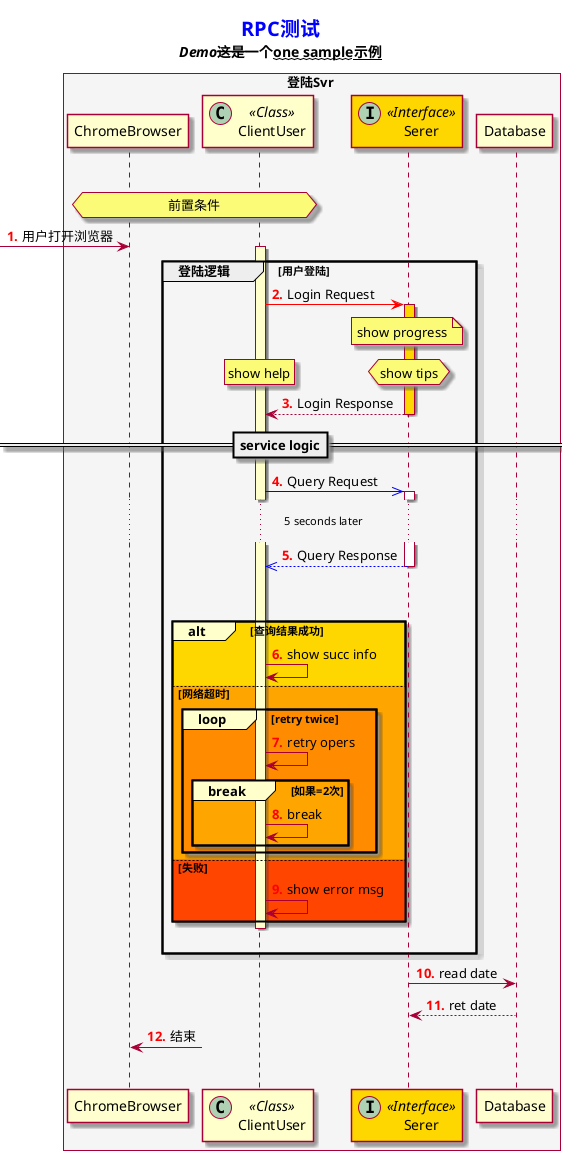 @startuml
'https://plantuml.com/sequence-diagram

'!$BGCOLOR="white"
'!theme materia
' or !include https://raw.githubusercontent.com/bschwarz/puml-themes/master/themes/materia/puml-theme-materia.puml

skin rose
/'
<style>
    sequenceDiagram {
        participant {
            FontColor Black
            LineColor red
            BackGroundColor LightYellow
        }
    }
</style>

skinparam backGroundColor white
skinparam handwritten true
skinparam roundCorner 10
skinparam sequence {
    participantBorderThickness 2
    participantBorderColor red
    participantBackgroundColor business
    participantFontColor Black
    participantFontSize 17

    lifeLineBorderColor red
    lifeLineBackgroundColor white

    arrowColor red
}
'/

title
    <color:blue><font size=20>**RPC测试**</font>
    //Demo//--这是--一个~~one sample~~__示例__
end title

'autonumber start step "<b><color:red>0|#."
autonumber 1 1 "<b><color:red>."

box 登陆Svr #whiteSmoke
|||
    'actor boundary control collections database entity queue
    participant "ChromeBrowser" as Browse
    participant "ClientUser" as Client << (C,#add1b2) Class >> order 1 #business
    participant "Serer" as Server << (I,#add1b2) Interface >> order 2 #gold
    participant "Database" as Database order 3

    hnote over Browse,Client
        前置条件
    end note

    [-> Browse : 用户打开浏览器

    'alt/else,loop,break,opt
    group 登陆逻辑 [用户登陆]
        activate Client #business

            Client -[#red]> Server ++ #gold : Login Request
            note  over Server: show progress
            hnote  over Server: show tips
            / rnote over Client : show help
            Client <-- Server -- : Login Response

            ==service logic==
            Client -[#blue]>> Server ++ : Query Request
            ... 5 seconds later ...
            return Query Response

            ||40||
            alt#business #gold 查询结果成功
                Client -> Client : show succ info
            else #orange 网络超时
                loop#business #darkOrange retry twice
                    Client -> Client : retry opers
                    break#business #orange 如果=2次
                        Client -> Client : break
                    end
                end
            else #orangeRed 失败
                Client -> Client : show error msg
            end

        deactivate Client
    |||
    end

    Server -> Database : read date
    return ret date

    Browse <-? : 结束
|||
end box

@enduml